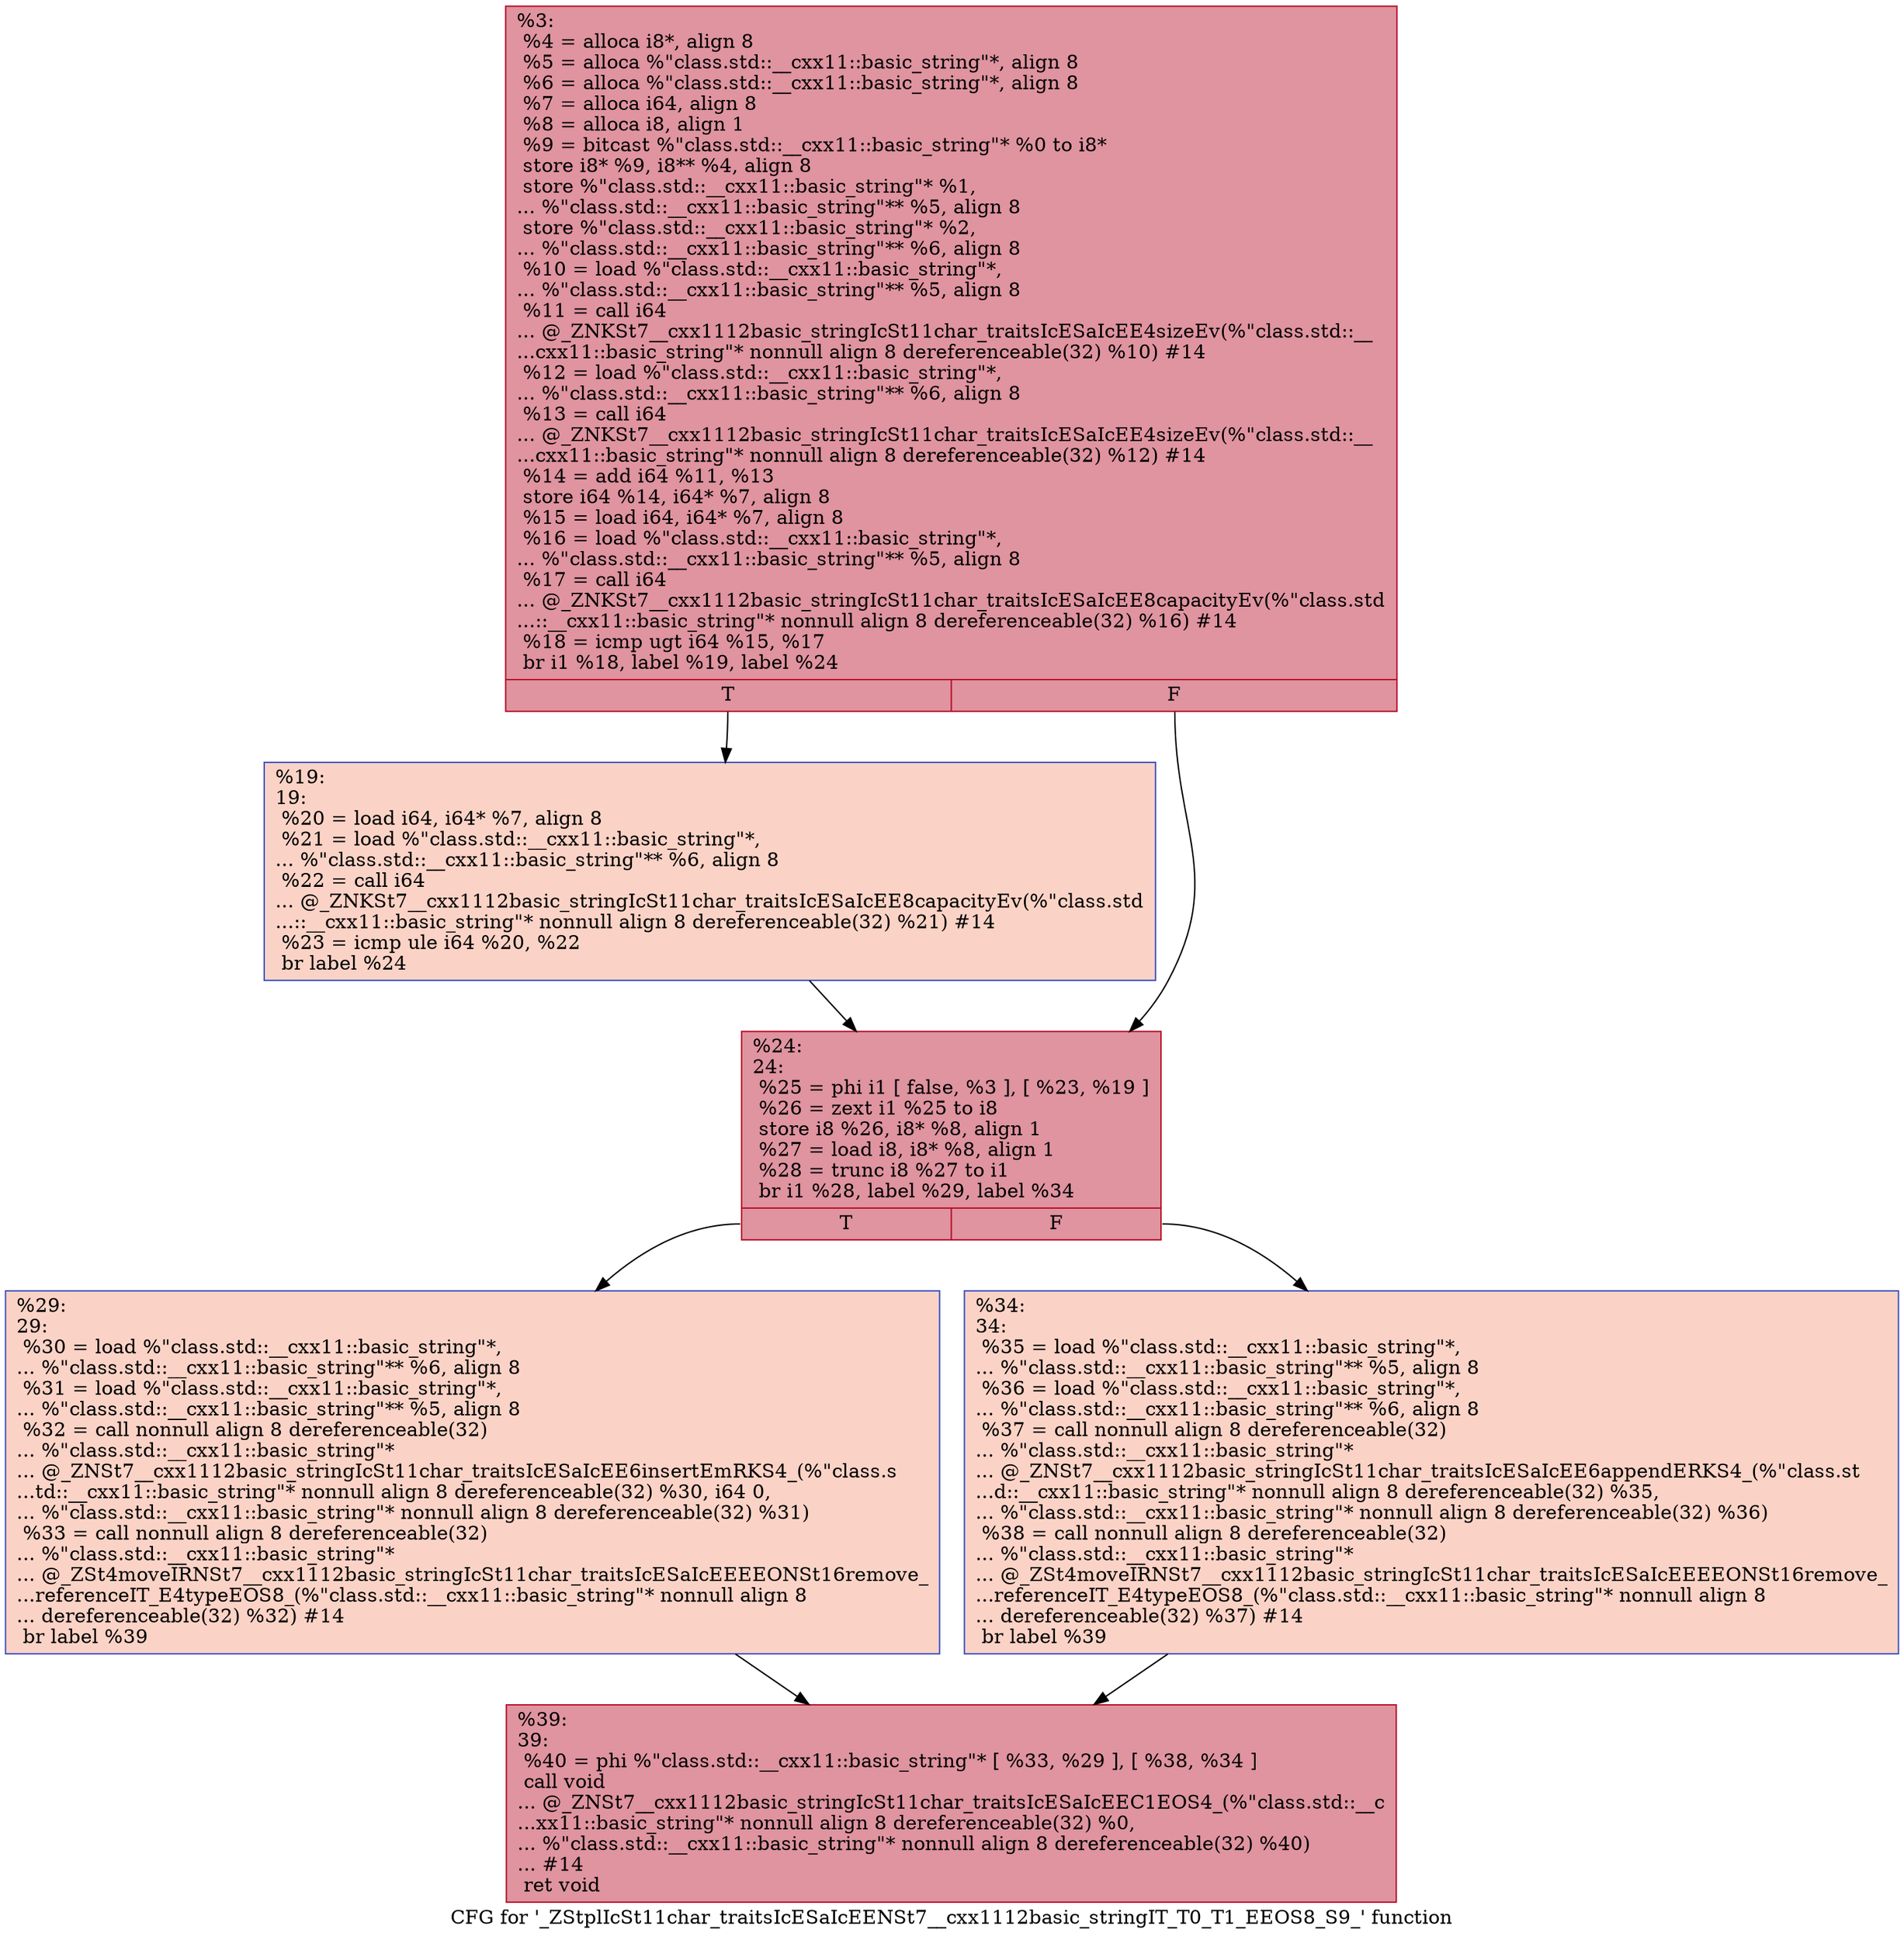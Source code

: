digraph "CFG for '_ZStplIcSt11char_traitsIcESaIcEENSt7__cxx1112basic_stringIT_T0_T1_EEOS8_S9_' function" {
	label="CFG for '_ZStplIcSt11char_traitsIcESaIcEENSt7__cxx1112basic_stringIT_T0_T1_EEOS8_S9_' function";

	Node0x55aa9bb6fc70 [shape=record,color="#b70d28ff", style=filled, fillcolor="#b70d2870",label="{%3:\l  %4 = alloca i8*, align 8\l  %5 = alloca %\"class.std::__cxx11::basic_string\"*, align 8\l  %6 = alloca %\"class.std::__cxx11::basic_string\"*, align 8\l  %7 = alloca i64, align 8\l  %8 = alloca i8, align 1\l  %9 = bitcast %\"class.std::__cxx11::basic_string\"* %0 to i8*\l  store i8* %9, i8** %4, align 8\l  store %\"class.std::__cxx11::basic_string\"* %1,\l... %\"class.std::__cxx11::basic_string\"** %5, align 8\l  store %\"class.std::__cxx11::basic_string\"* %2,\l... %\"class.std::__cxx11::basic_string\"** %6, align 8\l  %10 = load %\"class.std::__cxx11::basic_string\"*,\l... %\"class.std::__cxx11::basic_string\"** %5, align 8\l  %11 = call i64\l... @_ZNKSt7__cxx1112basic_stringIcSt11char_traitsIcESaIcEE4sizeEv(%\"class.std::__\l...cxx11::basic_string\"* nonnull align 8 dereferenceable(32) %10) #14\l  %12 = load %\"class.std::__cxx11::basic_string\"*,\l... %\"class.std::__cxx11::basic_string\"** %6, align 8\l  %13 = call i64\l... @_ZNKSt7__cxx1112basic_stringIcSt11char_traitsIcESaIcEE4sizeEv(%\"class.std::__\l...cxx11::basic_string\"* nonnull align 8 dereferenceable(32) %12) #14\l  %14 = add i64 %11, %13\l  store i64 %14, i64* %7, align 8\l  %15 = load i64, i64* %7, align 8\l  %16 = load %\"class.std::__cxx11::basic_string\"*,\l... %\"class.std::__cxx11::basic_string\"** %5, align 8\l  %17 = call i64\l... @_ZNKSt7__cxx1112basic_stringIcSt11char_traitsIcESaIcEE8capacityEv(%\"class.std\l...::__cxx11::basic_string\"* nonnull align 8 dereferenceable(32) %16) #14\l  %18 = icmp ugt i64 %15, %17\l  br i1 %18, label %19, label %24\l|{<s0>T|<s1>F}}"];
	Node0x55aa9bb6fc70:s0 -> Node0x55aa9bb70e00;
	Node0x55aa9bb6fc70:s1 -> Node0x55aa9bb71940;
	Node0x55aa9bb70e00 [shape=record,color="#3d50c3ff", style=filled, fillcolor="#f59c7d70",label="{%19:\l19:                                               \l  %20 = load i64, i64* %7, align 8\l  %21 = load %\"class.std::__cxx11::basic_string\"*,\l... %\"class.std::__cxx11::basic_string\"** %6, align 8\l  %22 = call i64\l... @_ZNKSt7__cxx1112basic_stringIcSt11char_traitsIcESaIcEE8capacityEv(%\"class.std\l...::__cxx11::basic_string\"* nonnull align 8 dereferenceable(32) %21) #14\l  %23 = icmp ule i64 %20, %22\l  br label %24\l}"];
	Node0x55aa9bb70e00 -> Node0x55aa9bb71940;
	Node0x55aa9bb71940 [shape=record,color="#b70d28ff", style=filled, fillcolor="#b70d2870",label="{%24:\l24:                                               \l  %25 = phi i1 [ false, %3 ], [ %23, %19 ]\l  %26 = zext i1 %25 to i8\l  store i8 %26, i8* %8, align 1\l  %27 = load i8, i8* %8, align 1\l  %28 = trunc i8 %27 to i1\l  br i1 %28, label %29, label %34\l|{<s0>T|<s1>F}}"];
	Node0x55aa9bb71940:s0 -> Node0x55aa9bb71f60;
	Node0x55aa9bb71940:s1 -> Node0x55aa9bb71fb0;
	Node0x55aa9bb71f60 [shape=record,color="#3d50c3ff", style=filled, fillcolor="#f59c7d70",label="{%29:\l29:                                               \l  %30 = load %\"class.std::__cxx11::basic_string\"*,\l... %\"class.std::__cxx11::basic_string\"** %6, align 8\l  %31 = load %\"class.std::__cxx11::basic_string\"*,\l... %\"class.std::__cxx11::basic_string\"** %5, align 8\l  %32 = call nonnull align 8 dereferenceable(32)\l... %\"class.std::__cxx11::basic_string\"*\l... @_ZNSt7__cxx1112basic_stringIcSt11char_traitsIcESaIcEE6insertEmRKS4_(%\"class.s\l...td::__cxx11::basic_string\"* nonnull align 8 dereferenceable(32) %30, i64 0,\l... %\"class.std::__cxx11::basic_string\"* nonnull align 8 dereferenceable(32) %31)\l  %33 = call nonnull align 8 dereferenceable(32)\l... %\"class.std::__cxx11::basic_string\"*\l... @_ZSt4moveIRNSt7__cxx1112basic_stringIcSt11char_traitsIcESaIcEEEEONSt16remove_\l...referenceIT_E4typeEOS8_(%\"class.std::__cxx11::basic_string\"* nonnull align 8\l... dereferenceable(32) %32) #14\l  br label %39\l}"];
	Node0x55aa9bb71f60 -> Node0x55aa9bb726e0;
	Node0x55aa9bb71fb0 [shape=record,color="#3d50c3ff", style=filled, fillcolor="#f59c7d70",label="{%34:\l34:                                               \l  %35 = load %\"class.std::__cxx11::basic_string\"*,\l... %\"class.std::__cxx11::basic_string\"** %5, align 8\l  %36 = load %\"class.std::__cxx11::basic_string\"*,\l... %\"class.std::__cxx11::basic_string\"** %6, align 8\l  %37 = call nonnull align 8 dereferenceable(32)\l... %\"class.std::__cxx11::basic_string\"*\l... @_ZNSt7__cxx1112basic_stringIcSt11char_traitsIcESaIcEE6appendERKS4_(%\"class.st\l...d::__cxx11::basic_string\"* nonnull align 8 dereferenceable(32) %35,\l... %\"class.std::__cxx11::basic_string\"* nonnull align 8 dereferenceable(32) %36)\l  %38 = call nonnull align 8 dereferenceable(32)\l... %\"class.std::__cxx11::basic_string\"*\l... @_ZSt4moveIRNSt7__cxx1112basic_stringIcSt11char_traitsIcESaIcEEEEONSt16remove_\l...referenceIT_E4typeEOS8_(%\"class.std::__cxx11::basic_string\"* nonnull align 8\l... dereferenceable(32) %37) #14\l  br label %39\l}"];
	Node0x55aa9bb71fb0 -> Node0x55aa9bb726e0;
	Node0x55aa9bb726e0 [shape=record,color="#b70d28ff", style=filled, fillcolor="#b70d2870",label="{%39:\l39:                                               \l  %40 = phi %\"class.std::__cxx11::basic_string\"* [ %33, %29 ], [ %38, %34 ]\l  call void\l... @_ZNSt7__cxx1112basic_stringIcSt11char_traitsIcESaIcEEC1EOS4_(%\"class.std::__c\l...xx11::basic_string\"* nonnull align 8 dereferenceable(32) %0,\l... %\"class.std::__cxx11::basic_string\"* nonnull align 8 dereferenceable(32) %40)\l... #14\l  ret void\l}"];
}
